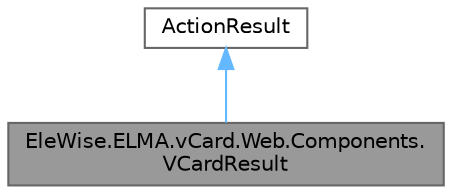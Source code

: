 digraph "EleWise.ELMA.vCard.Web.Components.VCardResult"
{
 // LATEX_PDF_SIZE
  bgcolor="transparent";
  edge [fontname=Helvetica,fontsize=10,labelfontname=Helvetica,labelfontsize=10];
  node [fontname=Helvetica,fontsize=10,shape=box,height=0.2,width=0.4];
  Node1 [id="Node000001",label="EleWise.ELMA.vCard.Web.Components.\lVCardResult",height=0.2,width=0.4,color="gray40", fillcolor="grey60", style="filled", fontcolor="black",tooltip="ActionResult для vcard."];
  Node2 -> Node1 [id="edge1_Node000001_Node000002",dir="back",color="steelblue1",style="solid",tooltip=" "];
  Node2 [id="Node000002",label="ActionResult",height=0.2,width=0.4,color="gray40", fillcolor="white", style="filled",tooltip=" "];
}
